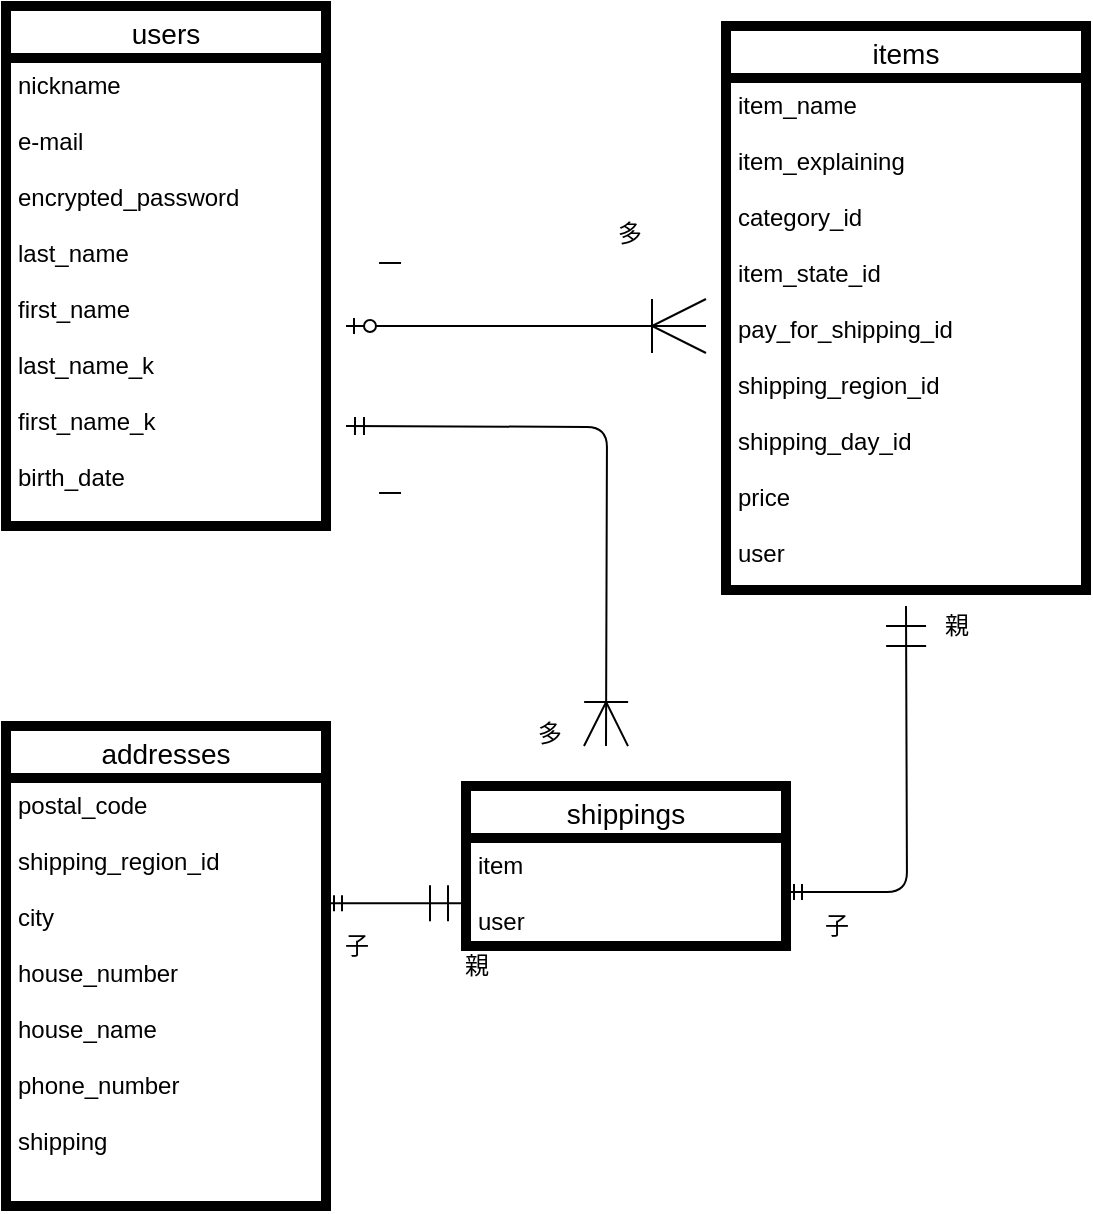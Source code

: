 <mxfile>
    <diagram id="mUfGtEMrVPbynjV5U1tH" name="ページ1">
        <mxGraphModel dx="720" dy="639" grid="1" gridSize="10" guides="1" tooltips="1" connect="1" arrows="1" fold="1" page="1" pageScale="1" pageWidth="827" pageHeight="1169" math="0" shadow="0">
            <root>
                <mxCell id="0"/>
                <mxCell id="1" parent="0"/>
                <mxCell id="86" value="users" style="swimlane;fontStyle=0;childLayout=stackLayout;horizontal=1;startSize=26;horizontalStack=0;resizeParent=1;resizeParentMax=0;resizeLast=0;collapsible=1;marginBottom=0;align=center;fontSize=14;strokeWidth=5;fillColor=default;" parent="1" vertex="1">
                    <mxGeometry x="10" y="10" width="160" height="260" as="geometry"/>
                </mxCell>
                <mxCell id="89" value="nickname&#10;&#10;e-mail&#10;&#10;encrypted_password&#10;&#10;last_name&#10;&#10;first_name&#10;&#10;last_name_k&#10;&#10;first_name_k&#10;&#10;birth_date&#10;" style="text;strokeColor=none;fillColor=none;spacingLeft=4;spacingRight=4;overflow=hidden;rotatable=0;points=[[0,0.5],[1,0.5]];portConstraint=eastwest;fontSize=12;" parent="86" vertex="1">
                    <mxGeometry y="26" width="160" height="234" as="geometry"/>
                </mxCell>
                <mxCell id="122" style="edgeStyle=none;html=1;exitX=0.25;exitY=0;exitDx=0;exitDy=0;" parent="1" source="90" edge="1">
                    <mxGeometry relative="1" as="geometry">
                        <mxPoint x="415" y="40" as="targetPoint"/>
                    </mxGeometry>
                </mxCell>
                <mxCell id="90" value="items" style="swimlane;fontStyle=0;childLayout=stackLayout;horizontal=1;startSize=26;horizontalStack=0;resizeParent=1;resizeParentMax=0;resizeLast=0;collapsible=1;marginBottom=0;align=center;fontSize=14;strokeWidth=5;fillColor=default;" parent="1" vertex="1">
                    <mxGeometry x="370" y="20" width="180" height="282" as="geometry"/>
                </mxCell>
                <mxCell id="92" value="item_name&#10;&#10;item_explaining&#10;&#10;category_id&#10;&#10;item_state_id&#10;&#10;pay_for_shipping_id&#10;&#10;shipping_region_id&#10;&#10;shipping_day_id&#10;&#10;price&#10;&#10;user &#10;" style="text;strokeColor=none;fillColor=none;spacingLeft=4;spacingRight=4;overflow=hidden;rotatable=0;points=[[0,0.5],[1,0.5]];portConstraint=eastwest;fontSize=12;" parent="90" vertex="1">
                    <mxGeometry y="26" width="180" height="256" as="geometry"/>
                </mxCell>
                <mxCell id="94" value="shippings" style="swimlane;fontStyle=0;childLayout=stackLayout;horizontal=1;startSize=26;horizontalStack=0;resizeParent=1;resizeParentMax=0;resizeLast=0;collapsible=1;marginBottom=0;align=center;fontSize=14;strokeWidth=5;fillColor=default;" parent="1" vertex="1">
                    <mxGeometry x="240" y="400" width="160" height="80" as="geometry"/>
                </mxCell>
                <mxCell id="118" value="item&#10;&#10;user&#10;&#10;" style="text;strokeColor=none;fillColor=none;spacingLeft=4;spacingRight=4;overflow=hidden;rotatable=0;points=[[0,0.5],[1,0.5]];portConstraint=eastwest;fontSize=12;" parent="94" vertex="1">
                    <mxGeometry y="26" width="160" height="54" as="geometry"/>
                </mxCell>
                <mxCell id="103" value="" style="edgeStyle=entityRelationEdgeStyle;fontSize=12;html=1;endArrow=ERoneToMany;startArrow=ERzeroToOne;endSize=25;strokeColor=default;" parent="1" edge="1">
                    <mxGeometry width="100" height="100" relative="1" as="geometry">
                        <mxPoint x="180" y="170" as="sourcePoint"/>
                        <mxPoint x="360" y="170" as="targetPoint"/>
                    </mxGeometry>
                </mxCell>
                <mxCell id="109" value="親" style="text;html=1;align=center;verticalAlign=middle;resizable=0;points=[];autosize=1;strokeColor=none;fillColor=none;" parent="1" vertex="1">
                    <mxGeometry x="470" y="310" width="30" height="20" as="geometry"/>
                </mxCell>
                <mxCell id="110" value="子" style="text;html=1;align=center;verticalAlign=middle;resizable=0;points=[];autosize=1;strokeColor=none;fillColor=none;" parent="1" vertex="1">
                    <mxGeometry x="410" y="460" width="30" height="20" as="geometry"/>
                </mxCell>
                <mxCell id="117" value="" style="edgeStyle=orthogonalEdgeStyle;fontSize=12;html=1;endArrow=ERmandOne;startArrow=ERmandOne;endSize=18;strokeColor=default;startSize=6;exitX=1;exitY=0.5;exitDx=0;exitDy=0;" parent="1" source="118" edge="1">
                    <mxGeometry width="100" height="100" relative="1" as="geometry">
                        <mxPoint x="410" y="520" as="sourcePoint"/>
                        <mxPoint x="460" y="310" as="targetPoint"/>
                    </mxGeometry>
                </mxCell>
                <mxCell id="119" value="addresses" style="swimlane;fontStyle=0;childLayout=stackLayout;horizontal=1;startSize=26;horizontalStack=0;resizeParent=1;resizeParentMax=0;resizeLast=0;collapsible=1;marginBottom=0;align=center;fontSize=14;strokeWidth=5;" parent="1" vertex="1">
                    <mxGeometry x="10" y="370" width="160" height="240" as="geometry"/>
                </mxCell>
                <mxCell id="120" value="postal_code&#10;&#10;shipping_region_id&#10;&#10;city&#10;&#10;house_number &#10;&#10;house_name &#10;&#10;phone_number  &#10;&#10;shipping" style="text;strokeColor=none;fillColor=none;spacingLeft=4;spacingRight=4;overflow=hidden;rotatable=0;points=[[0,0.5],[1,0.5]];portConstraint=eastwest;fontSize=12;" parent="119" vertex="1">
                    <mxGeometry y="26" width="160" height="214" as="geometry"/>
                </mxCell>
                <mxCell id="123" value="" style="edgeStyle=entityRelationEdgeStyle;fontSize=12;html=1;endArrow=ERmandOne;startArrow=ERmandOne;endSize=16;" parent="1" edge="1">
                    <mxGeometry width="100" height="100" relative="1" as="geometry">
                        <mxPoint x="170" y="458.67" as="sourcePoint"/>
                        <mxPoint x="240" y="458.67" as="targetPoint"/>
                    </mxGeometry>
                </mxCell>
                <mxCell id="124" value="親" style="text;html=1;align=center;verticalAlign=middle;resizable=0;points=[];autosize=1;strokeColor=none;fillColor=none;" parent="1" vertex="1">
                    <mxGeometry x="230" y="480" width="30" height="20" as="geometry"/>
                </mxCell>
                <mxCell id="125" value="子" style="text;html=1;align=center;verticalAlign=middle;resizable=0;points=[];autosize=1;strokeColor=none;fillColor=none;" parent="1" vertex="1">
                    <mxGeometry x="170" y="470" width="30" height="20" as="geometry"/>
                </mxCell>
                <mxCell id="126" value="一" style="text;strokeColor=none;fillColor=none;spacingLeft=4;spacingRight=4;overflow=hidden;rotatable=0;points=[[0,0.5],[1,0.5]];portConstraint=eastwest;fontSize=12;" vertex="1" parent="1">
                    <mxGeometry x="190" y="125" width="40" height="30" as="geometry"/>
                </mxCell>
                <mxCell id="129" value="多" style="text;strokeColor=none;fillColor=none;spacingLeft=4;spacingRight=4;overflow=hidden;rotatable=0;points=[[0,0.5],[1,0.5]];portConstraint=eastwest;fontSize=12;" vertex="1" parent="1">
                    <mxGeometry x="310" y="110" width="40" height="30" as="geometry"/>
                </mxCell>
                <mxCell id="138" value="一" style="text;strokeColor=none;fillColor=none;spacingLeft=4;spacingRight=4;overflow=hidden;rotatable=0;points=[[0,0.5],[1,0.5]];portConstraint=eastwest;fontSize=12;" vertex="1" parent="1">
                    <mxGeometry x="190" y="240" width="40" height="30" as="geometry"/>
                </mxCell>
                <mxCell id="139" value="多" style="text;strokeColor=none;fillColor=none;spacingLeft=4;spacingRight=4;overflow=hidden;rotatable=0;points=[[0,0.5],[1,0.5]];portConstraint=eastwest;fontSize=12;" vertex="1" parent="1">
                    <mxGeometry x="270" y="360" width="40" height="30" as="geometry"/>
                </mxCell>
                <mxCell id="142" value="" style="edgeStyle=orthogonalEdgeStyle;fontSize=12;html=1;endArrow=ERoneToMany;startArrow=ERmandOne;startSize=7;endSize=20;" edge="1" parent="1">
                    <mxGeometry width="100" height="100" relative="1" as="geometry">
                        <mxPoint x="180" y="220" as="sourcePoint"/>
                        <mxPoint x="310" y="380" as="targetPoint"/>
                    </mxGeometry>
                </mxCell>
            </root>
        </mxGraphModel>
    </diagram>
</mxfile>